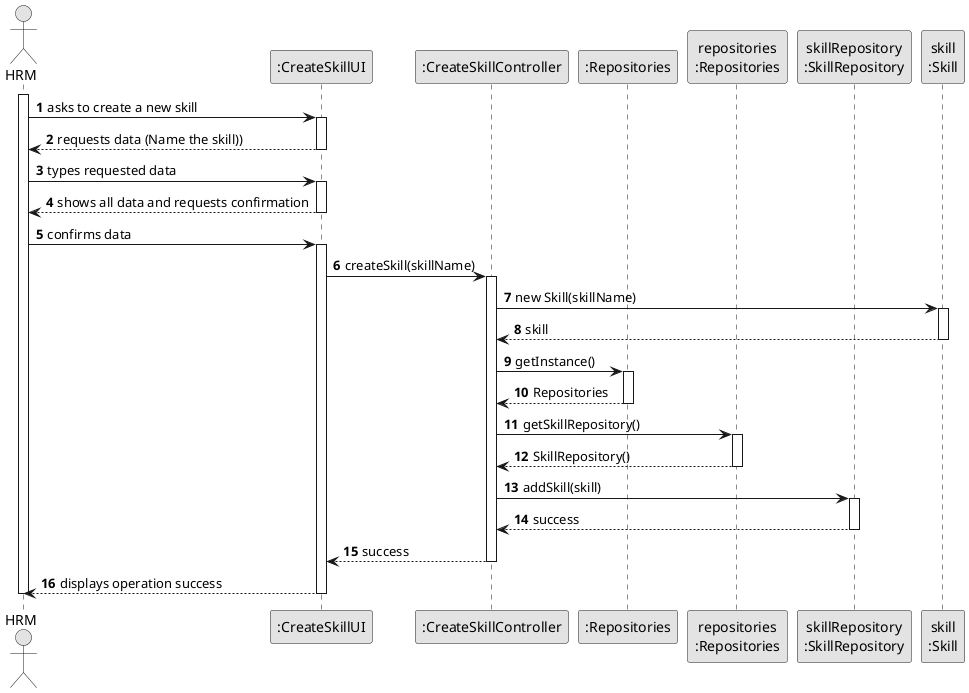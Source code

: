 @startuml
skinparam monochrome true
skinparam packageStyle rectangle
skinparam shadowing false

autonumber

'hide footbox
actor "HRM" as ADM
participant ":CreateSkillUI" as UI
participant ":CreateSkillController" as CTRL
participant ":Repositories" as RepositorySingleton
participant "repositories\n:Repositories" as PLAT
participant "skillRepository\n:SkillRepository" as SkillRepository
participant "skill\n:Skill" as Skill

activate ADM

    ADM -> UI : asks to create a new skill
    activate UI

    UI --> ADM : requests data (Name the skill))
    deactivate UI

    ADM -> UI : types requested data
    activate UI

    UI --> ADM : shows all data and requests confirmation
    deactivate UI

    ADM -> UI : confirms data
    activate UI

    UI -> CTRL : createSkill(skillName)
    activate CTRL

    CTRL -> Skill : new Skill(skillName)
    activate Skill
    CTRL <-- Skill : skill
    deactivate Skill

    CTRL -> RepositorySingleton : getInstance()
    activate RepositorySingleton
    CTRL <-- RepositorySingleton : Repositories
    deactivate RepositorySingleton

    CTRL -> PLAT : getSkillRepository()
    activate PLAT
    CTRL <-- PLAT : SkillRepository()
    deactivate PLAT

    CTRL -> SkillRepository : addSkill(skill)
    activate SkillRepository
    CTRL <-- SkillRepository : success
    deactivate SkillRepository

    CTRL --> UI : success
    deactivate CTRL

    UI --> ADM : displays operation success
deactivate UI

deactivate ADM




@enduml